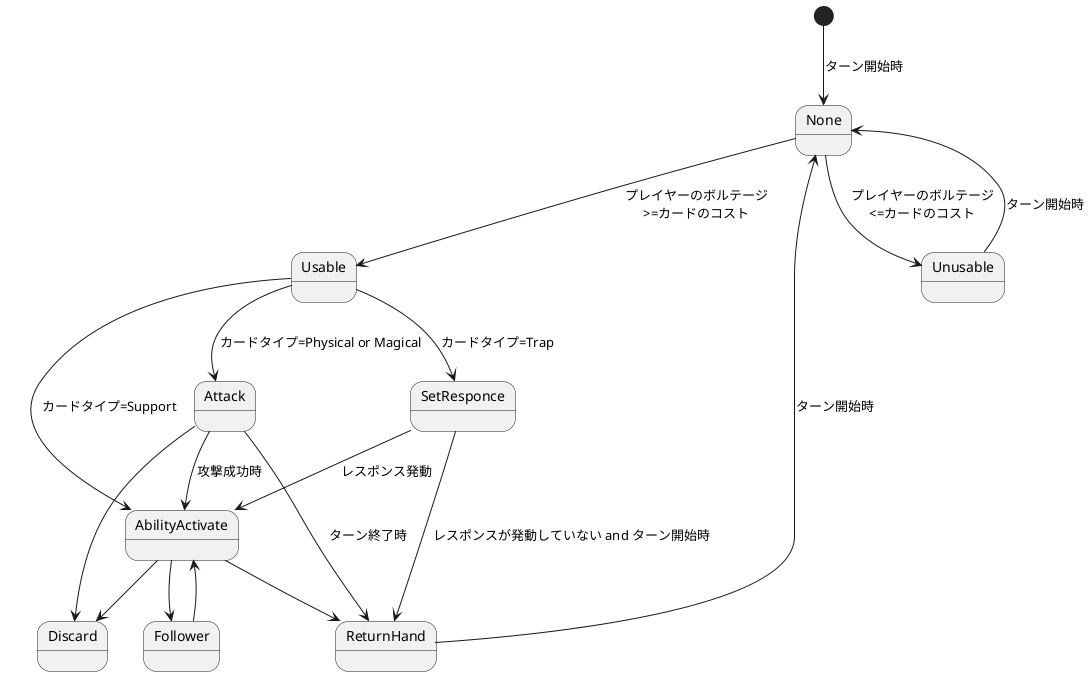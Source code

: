 @startuml CardStateMacine

[*] --> None : ターン開始時
None --> Usable : プレイヤーのボルテージ\n>=カードのコスト
None --> Unusable : プレイヤーのボルテージ\n<=カードのコスト
Unusable --> None : ターン開始時
Usable --> SetResponce : カードタイプ=Trap
Usable --> Attack : カードタイプ=Physical or Magical
Usable --> AbilityActivate : カードタイプ=Support
SetResponce --> AbilityActivate : レスポンス発動
SetResponce --> ReturnHand : レスポンスが発動していない and ターン開始時
Attack --> AbilityActivate : 攻撃成功時
Attack --> ReturnHand : ターン終了時
Attack --> Discard
AbilityActivate --> ReturnHand
AbilityActivate --> Discard
AbilityActivate --> Follower
Follower --> AbilityActivate
ReturnHand --> None : ターン開始時

@enduml